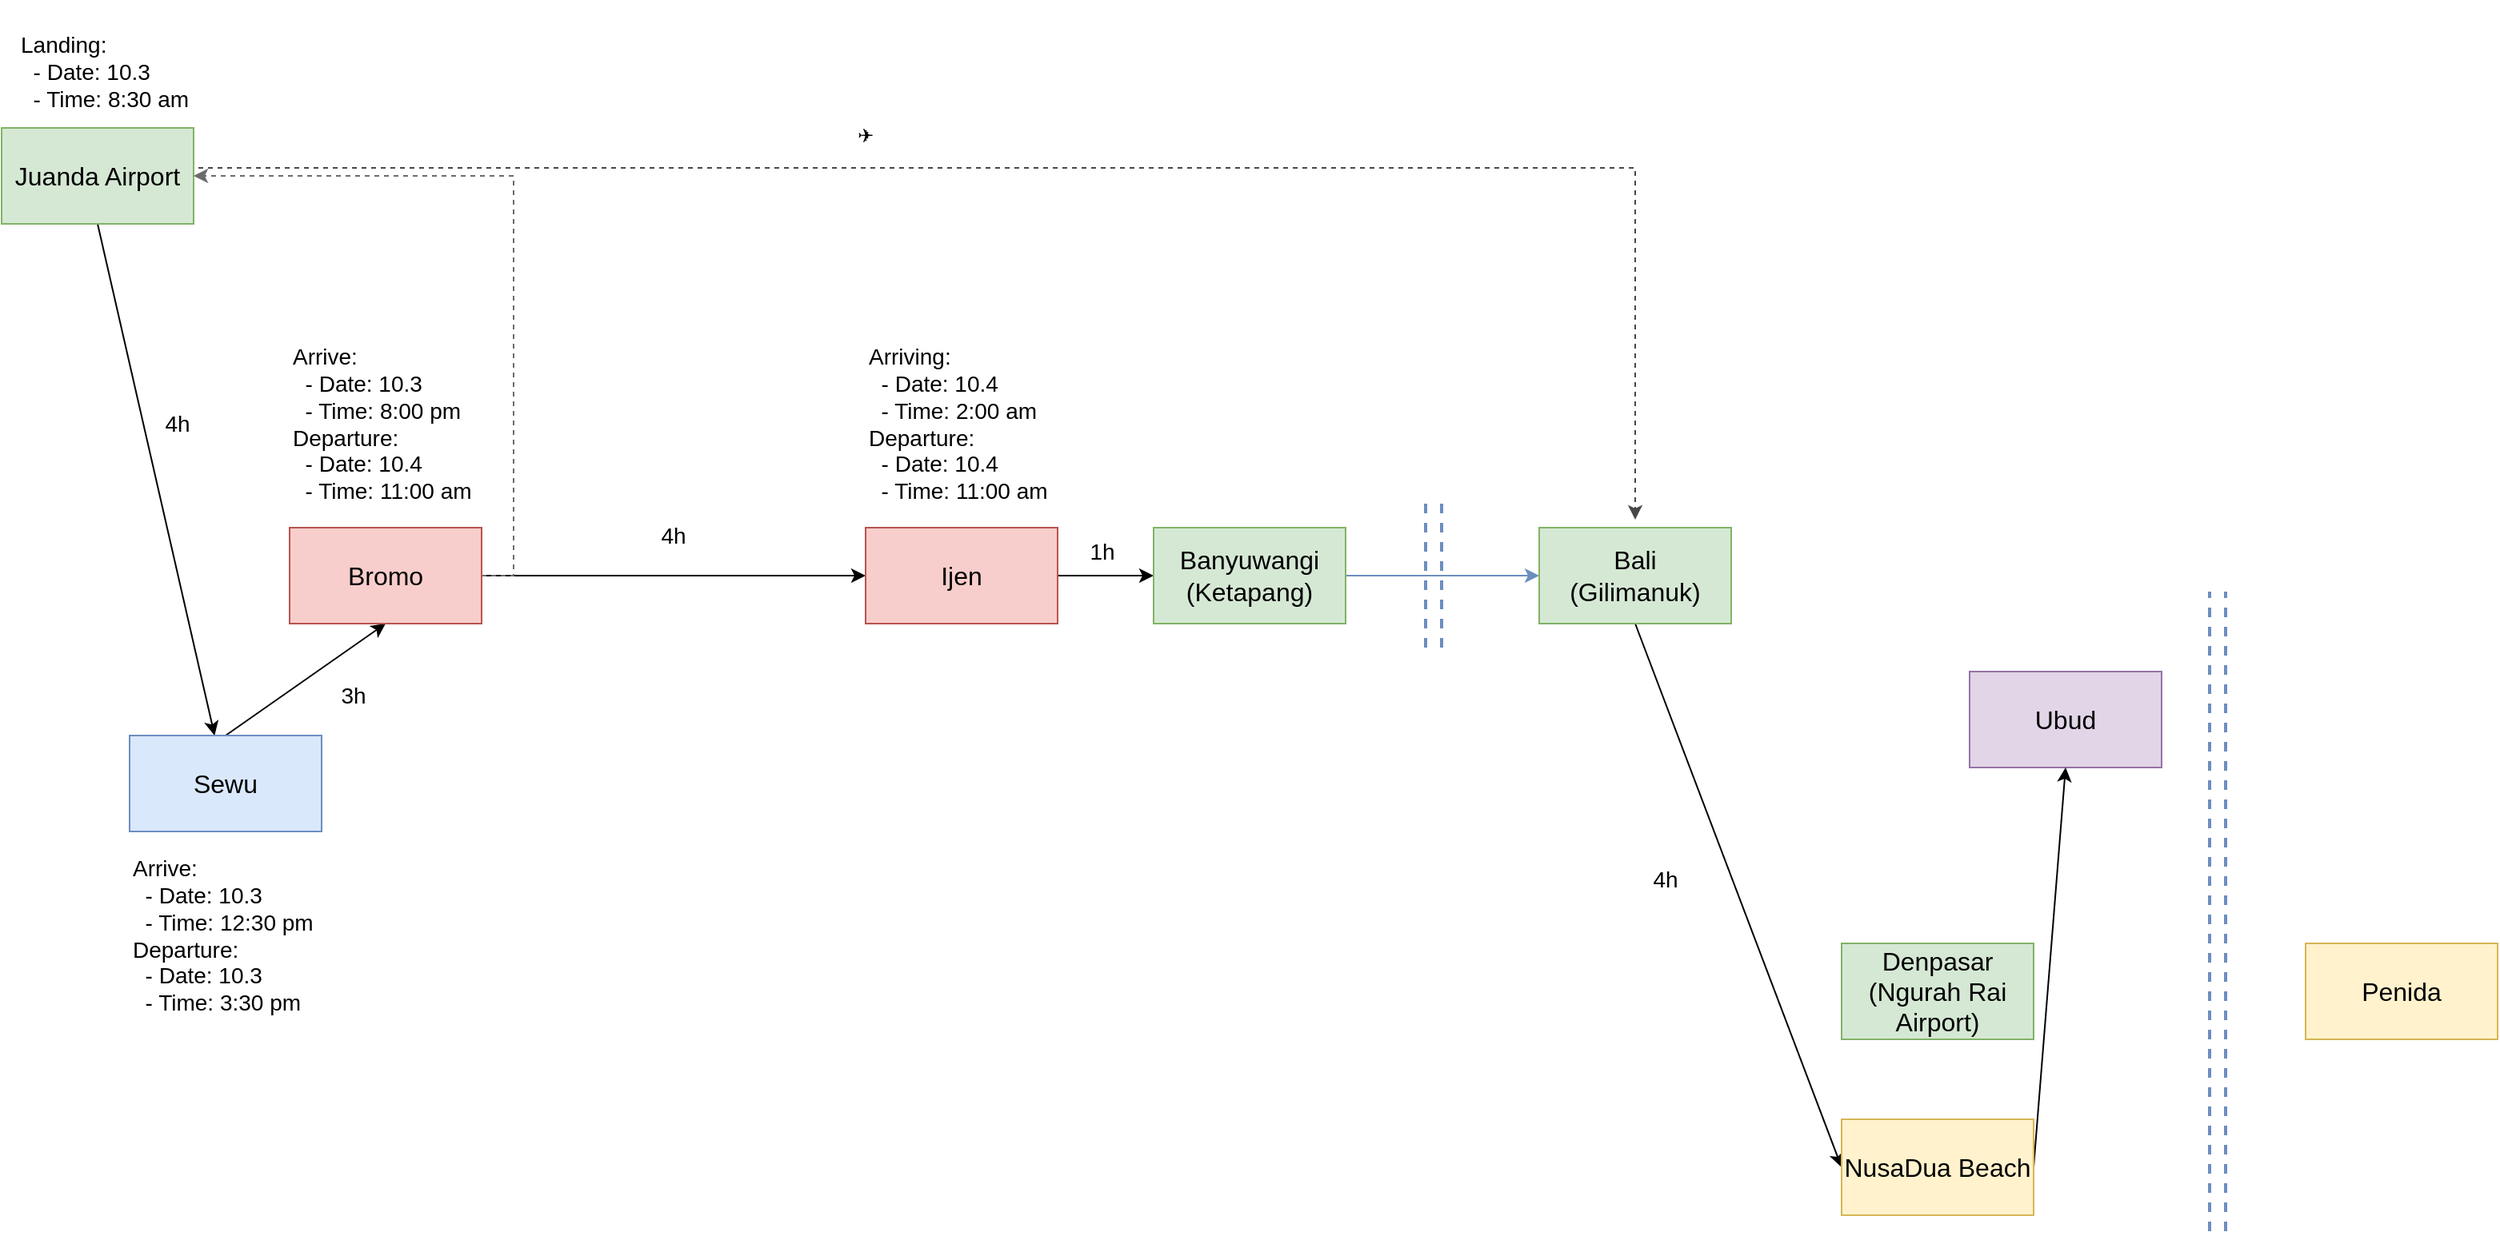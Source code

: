 <mxfile version="24.7.7">
  <diagram name="第 1 页" id="USDqEXMB9bjmhFfoxG5V">
    <mxGraphModel dx="1434" dy="746" grid="1" gridSize="10" guides="1" tooltips="1" connect="1" arrows="1" fold="1" page="1" pageScale="1" pageWidth="827" pageHeight="1169" math="0" shadow="0">
      <root>
        <mxCell id="0" />
        <mxCell id="1" parent="0" />
        <mxCell id="tsMoMpPsY4UZEeE5vE7X-1" style="rounded=0;orthogonalLoop=1;jettySize=auto;html=1;exitX=0.5;exitY=1;exitDx=0;exitDy=0;" edge="1" parent="1" source="tsMoMpPsY4UZEeE5vE7X-3" target="tsMoMpPsY4UZEeE5vE7X-5">
          <mxGeometry relative="1" as="geometry">
            <mxPoint x="80" y="520" as="targetPoint" />
          </mxGeometry>
        </mxCell>
        <mxCell id="tsMoMpPsY4UZEeE5vE7X-2" style="edgeStyle=orthogonalEdgeStyle;rounded=0;orthogonalLoop=1;jettySize=auto;html=1;exitX=1;exitY=0.25;exitDx=0;exitDy=0;entryX=0.5;entryY=0;entryDx=0;entryDy=0;dashed=1;strokeColor=#474747;" edge="1" parent="1">
          <mxGeometry relative="1" as="geometry">
            <mxPoint x="1031" y="345" as="targetPoint" />
            <mxPoint x="130" y="110" as="sourcePoint" />
            <Array as="points">
              <mxPoint x="130" y="125" />
              <mxPoint x="1031" y="125" />
            </Array>
          </mxGeometry>
        </mxCell>
        <mxCell id="tsMoMpPsY4UZEeE5vE7X-3" value="&lt;div style=&quot;font-size: 16px;&quot;&gt;&lt;font style=&quot;font-size: 16px;&quot;&gt;Juanda Airport&lt;/font&gt;&lt;/div&gt;" style="rounded=0;whiteSpace=wrap;html=1;fillColor=#d5e8d4;strokeColor=#82b366;" vertex="1" parent="1">
          <mxGeometry x="10" y="100" width="120" height="60" as="geometry" />
        </mxCell>
        <mxCell id="tsMoMpPsY4UZEeE5vE7X-4" style="rounded=0;orthogonalLoop=1;jettySize=auto;html=1;exitX=0.5;exitY=0;exitDx=0;exitDy=0;entryX=0.5;entryY=1;entryDx=0;entryDy=0;" edge="1" parent="1" source="tsMoMpPsY4UZEeE5vE7X-5" target="tsMoMpPsY4UZEeE5vE7X-8">
          <mxGeometry relative="1" as="geometry">
            <mxPoint x="260" y="420" as="targetPoint" />
          </mxGeometry>
        </mxCell>
        <mxCell id="tsMoMpPsY4UZEeE5vE7X-5" value="&lt;span style=&quot;font-size: 16px;&quot;&gt;Sewu&lt;/span&gt;" style="rounded=0;whiteSpace=wrap;html=1;fillColor=#dae8fc;strokeColor=#6c8ebf;" vertex="1" parent="1">
          <mxGeometry x="90" y="480" width="120" height="60" as="geometry" />
        </mxCell>
        <mxCell id="tsMoMpPsY4UZEeE5vE7X-6" style="edgeStyle=orthogonalEdgeStyle;rounded=0;orthogonalLoop=1;jettySize=auto;html=1;exitX=1;exitY=0.5;exitDx=0;exitDy=0;entryX=0;entryY=0.5;entryDx=0;entryDy=0;" edge="1" parent="1" source="tsMoMpPsY4UZEeE5vE7X-8" target="tsMoMpPsY4UZEeE5vE7X-10">
          <mxGeometry relative="1" as="geometry" />
        </mxCell>
        <mxCell id="tsMoMpPsY4UZEeE5vE7X-7" style="edgeStyle=orthogonalEdgeStyle;rounded=0;orthogonalLoop=1;jettySize=auto;html=1;exitX=1;exitY=0.5;exitDx=0;exitDy=0;entryX=1;entryY=0.5;entryDx=0;entryDy=0;dashed=1;strokeColor=#6B6B6B;" edge="1" parent="1" source="tsMoMpPsY4UZEeE5vE7X-8" target="tsMoMpPsY4UZEeE5vE7X-3">
          <mxGeometry relative="1" as="geometry" />
        </mxCell>
        <mxCell id="tsMoMpPsY4UZEeE5vE7X-8" value="&lt;span style=&quot;font-size: 16px;&quot;&gt;Bromo&lt;/span&gt;" style="rounded=0;whiteSpace=wrap;html=1;fillColor=#f8cecc;strokeColor=#b85450;" vertex="1" parent="1">
          <mxGeometry x="190" y="350" width="120" height="60" as="geometry" />
        </mxCell>
        <mxCell id="tsMoMpPsY4UZEeE5vE7X-9" style="edgeStyle=orthogonalEdgeStyle;rounded=0;orthogonalLoop=1;jettySize=auto;html=1;exitX=1;exitY=0.5;exitDx=0;exitDy=0;entryX=0;entryY=0.5;entryDx=0;entryDy=0;" edge="1" parent="1" source="tsMoMpPsY4UZEeE5vE7X-10" target="tsMoMpPsY4UZEeE5vE7X-12">
          <mxGeometry relative="1" as="geometry" />
        </mxCell>
        <mxCell id="tsMoMpPsY4UZEeE5vE7X-10" value="&lt;span style=&quot;font-size: 16px;&quot;&gt;Ijen&lt;/span&gt;" style="rounded=0;whiteSpace=wrap;html=1;fillColor=#f8cecc;strokeColor=#b85450;" vertex="1" parent="1">
          <mxGeometry x="550" y="350" width="120" height="60" as="geometry" />
        </mxCell>
        <mxCell id="tsMoMpPsY4UZEeE5vE7X-11" style="edgeStyle=orthogonalEdgeStyle;rounded=0;orthogonalLoop=1;jettySize=auto;html=1;exitX=1;exitY=0.5;exitDx=0;exitDy=0;entryX=0;entryY=0.5;entryDx=0;entryDy=0;fillColor=#dae8fc;strokeColor=#6c8ebf;" edge="1" parent="1" source="tsMoMpPsY4UZEeE5vE7X-12" target="tsMoMpPsY4UZEeE5vE7X-14">
          <mxGeometry relative="1" as="geometry">
            <mxPoint x="960" y="379.647" as="targetPoint" />
          </mxGeometry>
        </mxCell>
        <mxCell id="tsMoMpPsY4UZEeE5vE7X-12" value="&lt;span style=&quot;font-size: 16px;&quot;&gt;Banyuwangi&lt;/span&gt;&lt;div&gt;&lt;span style=&quot;font-size: 16px;&quot;&gt;(Ketapang)&lt;/span&gt;&lt;/div&gt;" style="rounded=0;whiteSpace=wrap;html=1;fillColor=#d5e8d4;strokeColor=#82b366;" vertex="1" parent="1">
          <mxGeometry x="730" y="350" width="120" height="60" as="geometry" />
        </mxCell>
        <mxCell id="tsMoMpPsY4UZEeE5vE7X-13" style="rounded=0;orthogonalLoop=1;jettySize=auto;html=1;exitX=0.5;exitY=1;exitDx=0;exitDy=0;entryX=0;entryY=0.5;entryDx=0;entryDy=0;" edge="1" parent="1" source="tsMoMpPsY4UZEeE5vE7X-14" target="tsMoMpPsY4UZEeE5vE7X-27">
          <mxGeometry relative="1" as="geometry" />
        </mxCell>
        <mxCell id="tsMoMpPsY4UZEeE5vE7X-14" value="&lt;div&gt;&lt;span style=&quot;font-size: 16px;&quot;&gt;Bali&lt;/span&gt;&lt;/div&gt;&lt;div&gt;&lt;span style=&quot;font-size: 16px;&quot;&gt;(Gilimanuk)&lt;/span&gt;&lt;/div&gt;" style="rounded=0;whiteSpace=wrap;html=1;fillColor=#d5e8d4;strokeColor=#82b366;" vertex="1" parent="1">
          <mxGeometry x="971" y="350" width="120" height="60" as="geometry" />
        </mxCell>
        <mxCell id="tsMoMpPsY4UZEeE5vE7X-15" value="&lt;div&gt;&lt;span style=&quot;font-size: 16px;&quot;&gt;Ubud&lt;/span&gt;&lt;/div&gt;" style="rounded=0;whiteSpace=wrap;html=1;fillColor=#e1d5e7;strokeColor=#9673a6;" vertex="1" parent="1">
          <mxGeometry x="1240" y="440" width="120" height="60" as="geometry" />
        </mxCell>
        <mxCell id="tsMoMpPsY4UZEeE5vE7X-16" value="&lt;div style=&quot;font-size: 16px;&quot;&gt;Denpasar&lt;/div&gt;&lt;div style=&quot;font-size: 16px;&quot;&gt;(Ngurah Rai Airport)&lt;/div&gt;" style="rounded=0;whiteSpace=wrap;html=1;fillColor=#d5e8d4;strokeColor=#82b366;" vertex="1" parent="1">
          <mxGeometry x="1160" y="610" width="120" height="60" as="geometry" />
        </mxCell>
        <mxCell id="tsMoMpPsY4UZEeE5vE7X-17" value="&lt;div&gt;&lt;span style=&quot;font-size: 16px;&quot;&gt;Penida&lt;/span&gt;&lt;/div&gt;" style="rounded=0;whiteSpace=wrap;html=1;fillColor=#fff2cc;strokeColor=#d6b656;" vertex="1" parent="1">
          <mxGeometry x="1450" y="610" width="120" height="60" as="geometry" />
        </mxCell>
        <mxCell id="tsMoMpPsY4UZEeE5vE7X-18" value="&lt;font style=&quot;font-size: 14px;&quot;&gt;4h&lt;/font&gt;" style="text;html=1;align=center;verticalAlign=middle;whiteSpace=wrap;rounded=0;" vertex="1" parent="1">
          <mxGeometry x="90" y="270" width="60" height="30" as="geometry" />
        </mxCell>
        <mxCell id="tsMoMpPsY4UZEeE5vE7X-19" value="&lt;font style=&quot;font-size: 14px;&quot;&gt;Landing:&lt;/font&gt;&lt;div style=&quot;font-size: 14px;&quot;&gt;&lt;font style=&quot;font-size: 14px;&quot;&gt;&amp;nbsp; - Date: 10.3&amp;nbsp;&amp;nbsp;&lt;/font&gt;&lt;/div&gt;&lt;div style=&quot;font-size: 14px;&quot;&gt;&lt;font style=&quot;font-size: 14px;&quot;&gt;&amp;nbsp; - Time: 8:30 am&lt;/font&gt;&lt;/div&gt;" style="text;html=1;align=left;verticalAlign=middle;whiteSpace=wrap;rounded=0;" vertex="1" parent="1">
          <mxGeometry x="20" y="20" width="160" height="90" as="geometry" />
        </mxCell>
        <mxCell id="tsMoMpPsY4UZEeE5vE7X-20" value="&lt;font style=&quot;font-size: 14px;&quot;&gt;Arrive:&lt;/font&gt;&lt;div style=&quot;font-size: 14px;&quot;&gt;&lt;font style=&quot;font-size: 14px;&quot;&gt;&amp;nbsp; - Date: 10.3&amp;nbsp;&amp;nbsp;&lt;/font&gt;&lt;/div&gt;&lt;div style=&quot;font-size: 14px;&quot;&gt;&lt;font style=&quot;font-size: 14px;&quot;&gt;&amp;nbsp; - Time: 12:30 pm&lt;/font&gt;&lt;/div&gt;&lt;div style=&quot;font-size: 14px;&quot;&gt;&lt;font style=&quot;font-size: 14px;&quot;&gt;Departure:&lt;/font&gt;&lt;/div&gt;&lt;div style=&quot;font-size: 14px;&quot;&gt;&lt;font style=&quot;font-size: 14px;&quot;&gt;&amp;nbsp; - Date: 10.3&lt;/font&gt;&lt;/div&gt;&lt;div style=&quot;font-size: 14px;&quot;&gt;&amp;nbsp; - Time: 3:30 pm&lt;/div&gt;" style="text;html=1;align=left;verticalAlign=middle;whiteSpace=wrap;rounded=0;" vertex="1" parent="1">
          <mxGeometry x="90" y="560" width="160" height="90" as="geometry" />
        </mxCell>
        <mxCell id="tsMoMpPsY4UZEeE5vE7X-21" value="&lt;font style=&quot;font-size: 14px;&quot;&gt;Arrive:&lt;/font&gt;&lt;div style=&quot;font-size: 14px;&quot;&gt;&lt;font style=&quot;font-size: 14px;&quot;&gt;&amp;nbsp; - Date: 10.3&lt;/font&gt;&lt;/div&gt;&lt;div style=&quot;font-size: 14px;&quot;&gt;&lt;font style=&quot;font-size: 14px;&quot;&gt;&amp;nbsp; - Time: 8:00 pm&lt;/font&gt;&lt;/div&gt;&lt;div style=&quot;font-size: 14px;&quot;&gt;Departure:&amp;nbsp;&lt;/div&gt;&lt;div style=&quot;font-size: 14px;&quot;&gt;&amp;nbsp; - Date: 10.4&amp;nbsp;&lt;/div&gt;&lt;div style=&quot;font-size: 14px;&quot;&gt;&amp;nbsp; - Time: 11:00 am&lt;br&gt;&lt;/div&gt;" style="text;html=1;align=left;verticalAlign=middle;whiteSpace=wrap;rounded=0;" vertex="1" parent="1">
          <mxGeometry x="190" y="240" width="160" height="90" as="geometry" />
        </mxCell>
        <mxCell id="tsMoMpPsY4UZEeE5vE7X-22" value="&lt;font style=&quot;font-size: 14px;&quot;&gt;3h&lt;/font&gt;" style="text;html=1;align=center;verticalAlign=middle;whiteSpace=wrap;rounded=0;" vertex="1" parent="1">
          <mxGeometry x="200" y="440" width="60" height="30" as="geometry" />
        </mxCell>
        <mxCell id="tsMoMpPsY4UZEeE5vE7X-23" value="&lt;font style=&quot;font-size: 14px;&quot;&gt;4h&lt;/font&gt;" style="text;html=1;align=center;verticalAlign=middle;whiteSpace=wrap;rounded=0;" vertex="1" parent="1">
          <mxGeometry x="400" y="340" width="60" height="30" as="geometry" />
        </mxCell>
        <mxCell id="tsMoMpPsY4UZEeE5vE7X-24" value="&lt;font style=&quot;font-size: 14px;&quot;&gt;Arriving:&lt;/font&gt;&lt;div style=&quot;font-size: 14px;&quot;&gt;&lt;font style=&quot;font-size: 14px;&quot;&gt;&amp;nbsp; - Date: 10.4&lt;/font&gt;&lt;/div&gt;&lt;div style=&quot;font-size: 14px;&quot;&gt;&lt;font style=&quot;font-size: 14px;&quot;&gt;&amp;nbsp; - Time: 2:00 am&lt;/font&gt;&lt;/div&gt;&lt;div style=&quot;font-size: 14px;&quot;&gt;Departure:&lt;/div&gt;&lt;div style=&quot;font-size: 14px;&quot;&gt;&amp;nbsp; - Date: 10.4&lt;/div&gt;&lt;div style=&quot;font-size: 14px;&quot;&gt;&amp;nbsp; - Time: 11:00 am&lt;/div&gt;" style="text;html=1;align=left;verticalAlign=middle;whiteSpace=wrap;rounded=0;" vertex="1" parent="1">
          <mxGeometry x="550" y="240" width="160" height="90" as="geometry" />
        </mxCell>
        <mxCell id="tsMoMpPsY4UZEeE5vE7X-25" value="&lt;font style=&quot;font-size: 14px;&quot;&gt;1h&lt;/font&gt;" style="text;html=1;align=center;verticalAlign=middle;whiteSpace=wrap;rounded=0;" vertex="1" parent="1">
          <mxGeometry x="668" y="350" width="60" height="30" as="geometry" />
        </mxCell>
        <mxCell id="tsMoMpPsY4UZEeE5vE7X-26" style="rounded=0;orthogonalLoop=1;jettySize=auto;html=1;exitX=1;exitY=0.5;exitDx=0;exitDy=0;entryX=0.5;entryY=1;entryDx=0;entryDy=0;" edge="1" parent="1" source="tsMoMpPsY4UZEeE5vE7X-27" target="tsMoMpPsY4UZEeE5vE7X-15">
          <mxGeometry relative="1" as="geometry" />
        </mxCell>
        <mxCell id="tsMoMpPsY4UZEeE5vE7X-27" value="&lt;div&gt;&lt;span style=&quot;font-size: 16px;&quot;&gt;NusaDua Beach&lt;/span&gt;&lt;/div&gt;" style="rounded=0;whiteSpace=wrap;html=1;fillColor=#fff2cc;strokeColor=#d6b656;" vertex="1" parent="1">
          <mxGeometry x="1160" y="720" width="120" height="60" as="geometry" />
        </mxCell>
        <mxCell id="tsMoMpPsY4UZEeE5vE7X-28" value="&lt;font style=&quot;font-size: 14px;&quot;&gt;4h&lt;/font&gt;" style="text;html=1;align=center;verticalAlign=middle;whiteSpace=wrap;rounded=0;" vertex="1" parent="1">
          <mxGeometry x="1020" y="555" width="60" height="30" as="geometry" />
        </mxCell>
        <mxCell id="tsMoMpPsY4UZEeE5vE7X-29" value="" style="group" connectable="0" vertex="1" parent="1">
          <mxGeometry x="900" y="335" width="10" height="90" as="geometry" />
        </mxCell>
        <mxCell id="tsMoMpPsY4UZEeE5vE7X-30" value="" style="endArrow=none;dashed=1;html=1;strokeWidth=2;rounded=0;fillColor=#dae8fc;strokeColor=#6c8ebf;" edge="1" parent="tsMoMpPsY4UZEeE5vE7X-29">
          <mxGeometry width="50" height="50" relative="1" as="geometry">
            <mxPoint y="90" as="sourcePoint" />
            <mxPoint as="targetPoint" />
          </mxGeometry>
        </mxCell>
        <mxCell id="tsMoMpPsY4UZEeE5vE7X-31" value="" style="endArrow=none;dashed=1;html=1;strokeWidth=2;rounded=0;fillColor=#dae8fc;strokeColor=#6c8ebf;" edge="1" parent="tsMoMpPsY4UZEeE5vE7X-29">
          <mxGeometry width="50" height="50" relative="1" as="geometry">
            <mxPoint x="10" y="90" as="sourcePoint" />
            <mxPoint x="10" as="targetPoint" />
          </mxGeometry>
        </mxCell>
        <mxCell id="tsMoMpPsY4UZEeE5vE7X-32" value="" style="group" connectable="0" vertex="1" parent="1">
          <mxGeometry x="1390" y="390" width="10" height="400" as="geometry" />
        </mxCell>
        <mxCell id="tsMoMpPsY4UZEeE5vE7X-33" value="" style="endArrow=none;dashed=1;html=1;strokeWidth=2;rounded=0;fillColor=#dae8fc;strokeColor=#6c8ebf;" edge="1" parent="tsMoMpPsY4UZEeE5vE7X-32">
          <mxGeometry width="50" height="50" relative="1" as="geometry">
            <mxPoint y="400" as="sourcePoint" />
            <mxPoint as="targetPoint" />
          </mxGeometry>
        </mxCell>
        <mxCell id="tsMoMpPsY4UZEeE5vE7X-34" value="" style="endArrow=none;dashed=1;html=1;strokeWidth=2;rounded=0;fillColor=#dae8fc;strokeColor=#6c8ebf;" edge="1" parent="tsMoMpPsY4UZEeE5vE7X-32">
          <mxGeometry width="50" height="50" relative="1" as="geometry">
            <mxPoint x="10" y="400" as="sourcePoint" />
            <mxPoint x="10" as="targetPoint" />
          </mxGeometry>
        </mxCell>
        <mxCell id="tsMoMpPsY4UZEeE5vE7X-35" value="✈" style="text;html=1;align=center;verticalAlign=middle;whiteSpace=wrap;rounded=0;strokeWidth=1;" vertex="1" parent="1">
          <mxGeometry x="520" y="90" width="60" height="30" as="geometry" />
        </mxCell>
      </root>
    </mxGraphModel>
  </diagram>
</mxfile>
